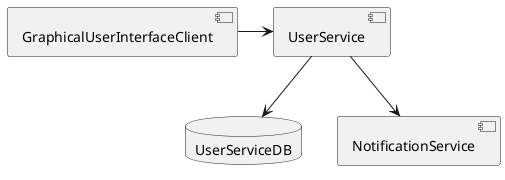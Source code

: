 @startuml Component

component UserService as user_service
database UserServiceDB as user_service_db
component NotificationService as notif_service
component GraphicalUserInterfaceClient as gui_client

gui_client -> user_service
user_service --> notif_service
user_service --> user_service_db

@enduml